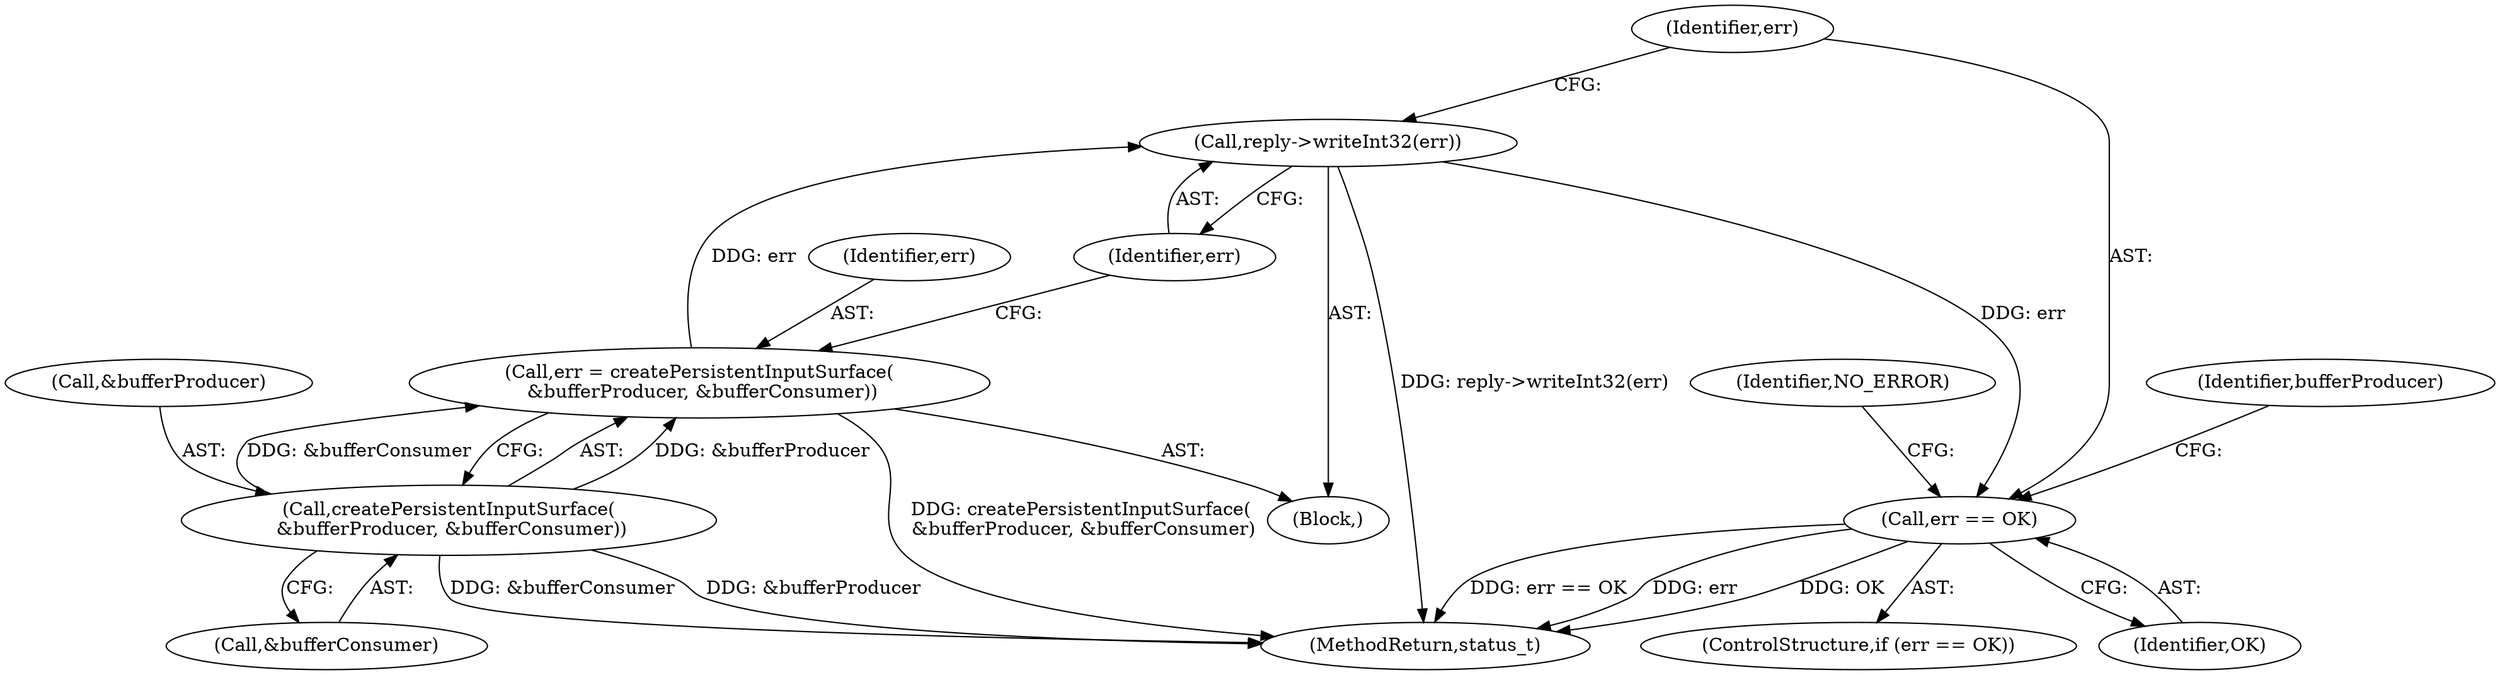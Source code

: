 digraph "0_Android_db829699d3293f254a7387894303451a91278986@API" {
"1000867" [label="(Call,reply->writeInt32(err))"];
"1000860" [label="(Call,err = createPersistentInputSurface(\n &bufferProducer, &bufferConsumer))"];
"1000862" [label="(Call,createPersistentInputSurface(\n &bufferProducer, &bufferConsumer))"];
"1000870" [label="(Call,err == OK)"];
"1000868" [label="(Identifier,err)"];
"1001364" [label="(MethodReturn,status_t)"];
"1000862" [label="(Call,createPersistentInputSurface(\n &bufferProducer, &bufferConsumer))"];
"1000876" [label="(Identifier,bufferProducer)"];
"1000869" [label="(ControlStructure,if (err == OK))"];
"1000867" [label="(Call,reply->writeInt32(err))"];
"1000881" [label="(Identifier,NO_ERROR)"];
"1000861" [label="(Identifier,err)"];
"1000852" [label="(Block,)"];
"1000871" [label="(Identifier,err)"];
"1000870" [label="(Call,err == OK)"];
"1000860" [label="(Call,err = createPersistentInputSurface(\n &bufferProducer, &bufferConsumer))"];
"1000863" [label="(Call,&bufferProducer)"];
"1000865" [label="(Call,&bufferConsumer)"];
"1000872" [label="(Identifier,OK)"];
"1000867" -> "1000852"  [label="AST: "];
"1000867" -> "1000868"  [label="CFG: "];
"1000868" -> "1000867"  [label="AST: "];
"1000871" -> "1000867"  [label="CFG: "];
"1000867" -> "1001364"  [label="DDG: reply->writeInt32(err)"];
"1000860" -> "1000867"  [label="DDG: err"];
"1000867" -> "1000870"  [label="DDG: err"];
"1000860" -> "1000852"  [label="AST: "];
"1000860" -> "1000862"  [label="CFG: "];
"1000861" -> "1000860"  [label="AST: "];
"1000862" -> "1000860"  [label="AST: "];
"1000868" -> "1000860"  [label="CFG: "];
"1000860" -> "1001364"  [label="DDG: createPersistentInputSurface(\n &bufferProducer, &bufferConsumer)"];
"1000862" -> "1000860"  [label="DDG: &bufferProducer"];
"1000862" -> "1000860"  [label="DDG: &bufferConsumer"];
"1000862" -> "1000865"  [label="CFG: "];
"1000863" -> "1000862"  [label="AST: "];
"1000865" -> "1000862"  [label="AST: "];
"1000862" -> "1001364"  [label="DDG: &bufferConsumer"];
"1000862" -> "1001364"  [label="DDG: &bufferProducer"];
"1000870" -> "1000869"  [label="AST: "];
"1000870" -> "1000872"  [label="CFG: "];
"1000871" -> "1000870"  [label="AST: "];
"1000872" -> "1000870"  [label="AST: "];
"1000876" -> "1000870"  [label="CFG: "];
"1000881" -> "1000870"  [label="CFG: "];
"1000870" -> "1001364"  [label="DDG: OK"];
"1000870" -> "1001364"  [label="DDG: err == OK"];
"1000870" -> "1001364"  [label="DDG: err"];
}
